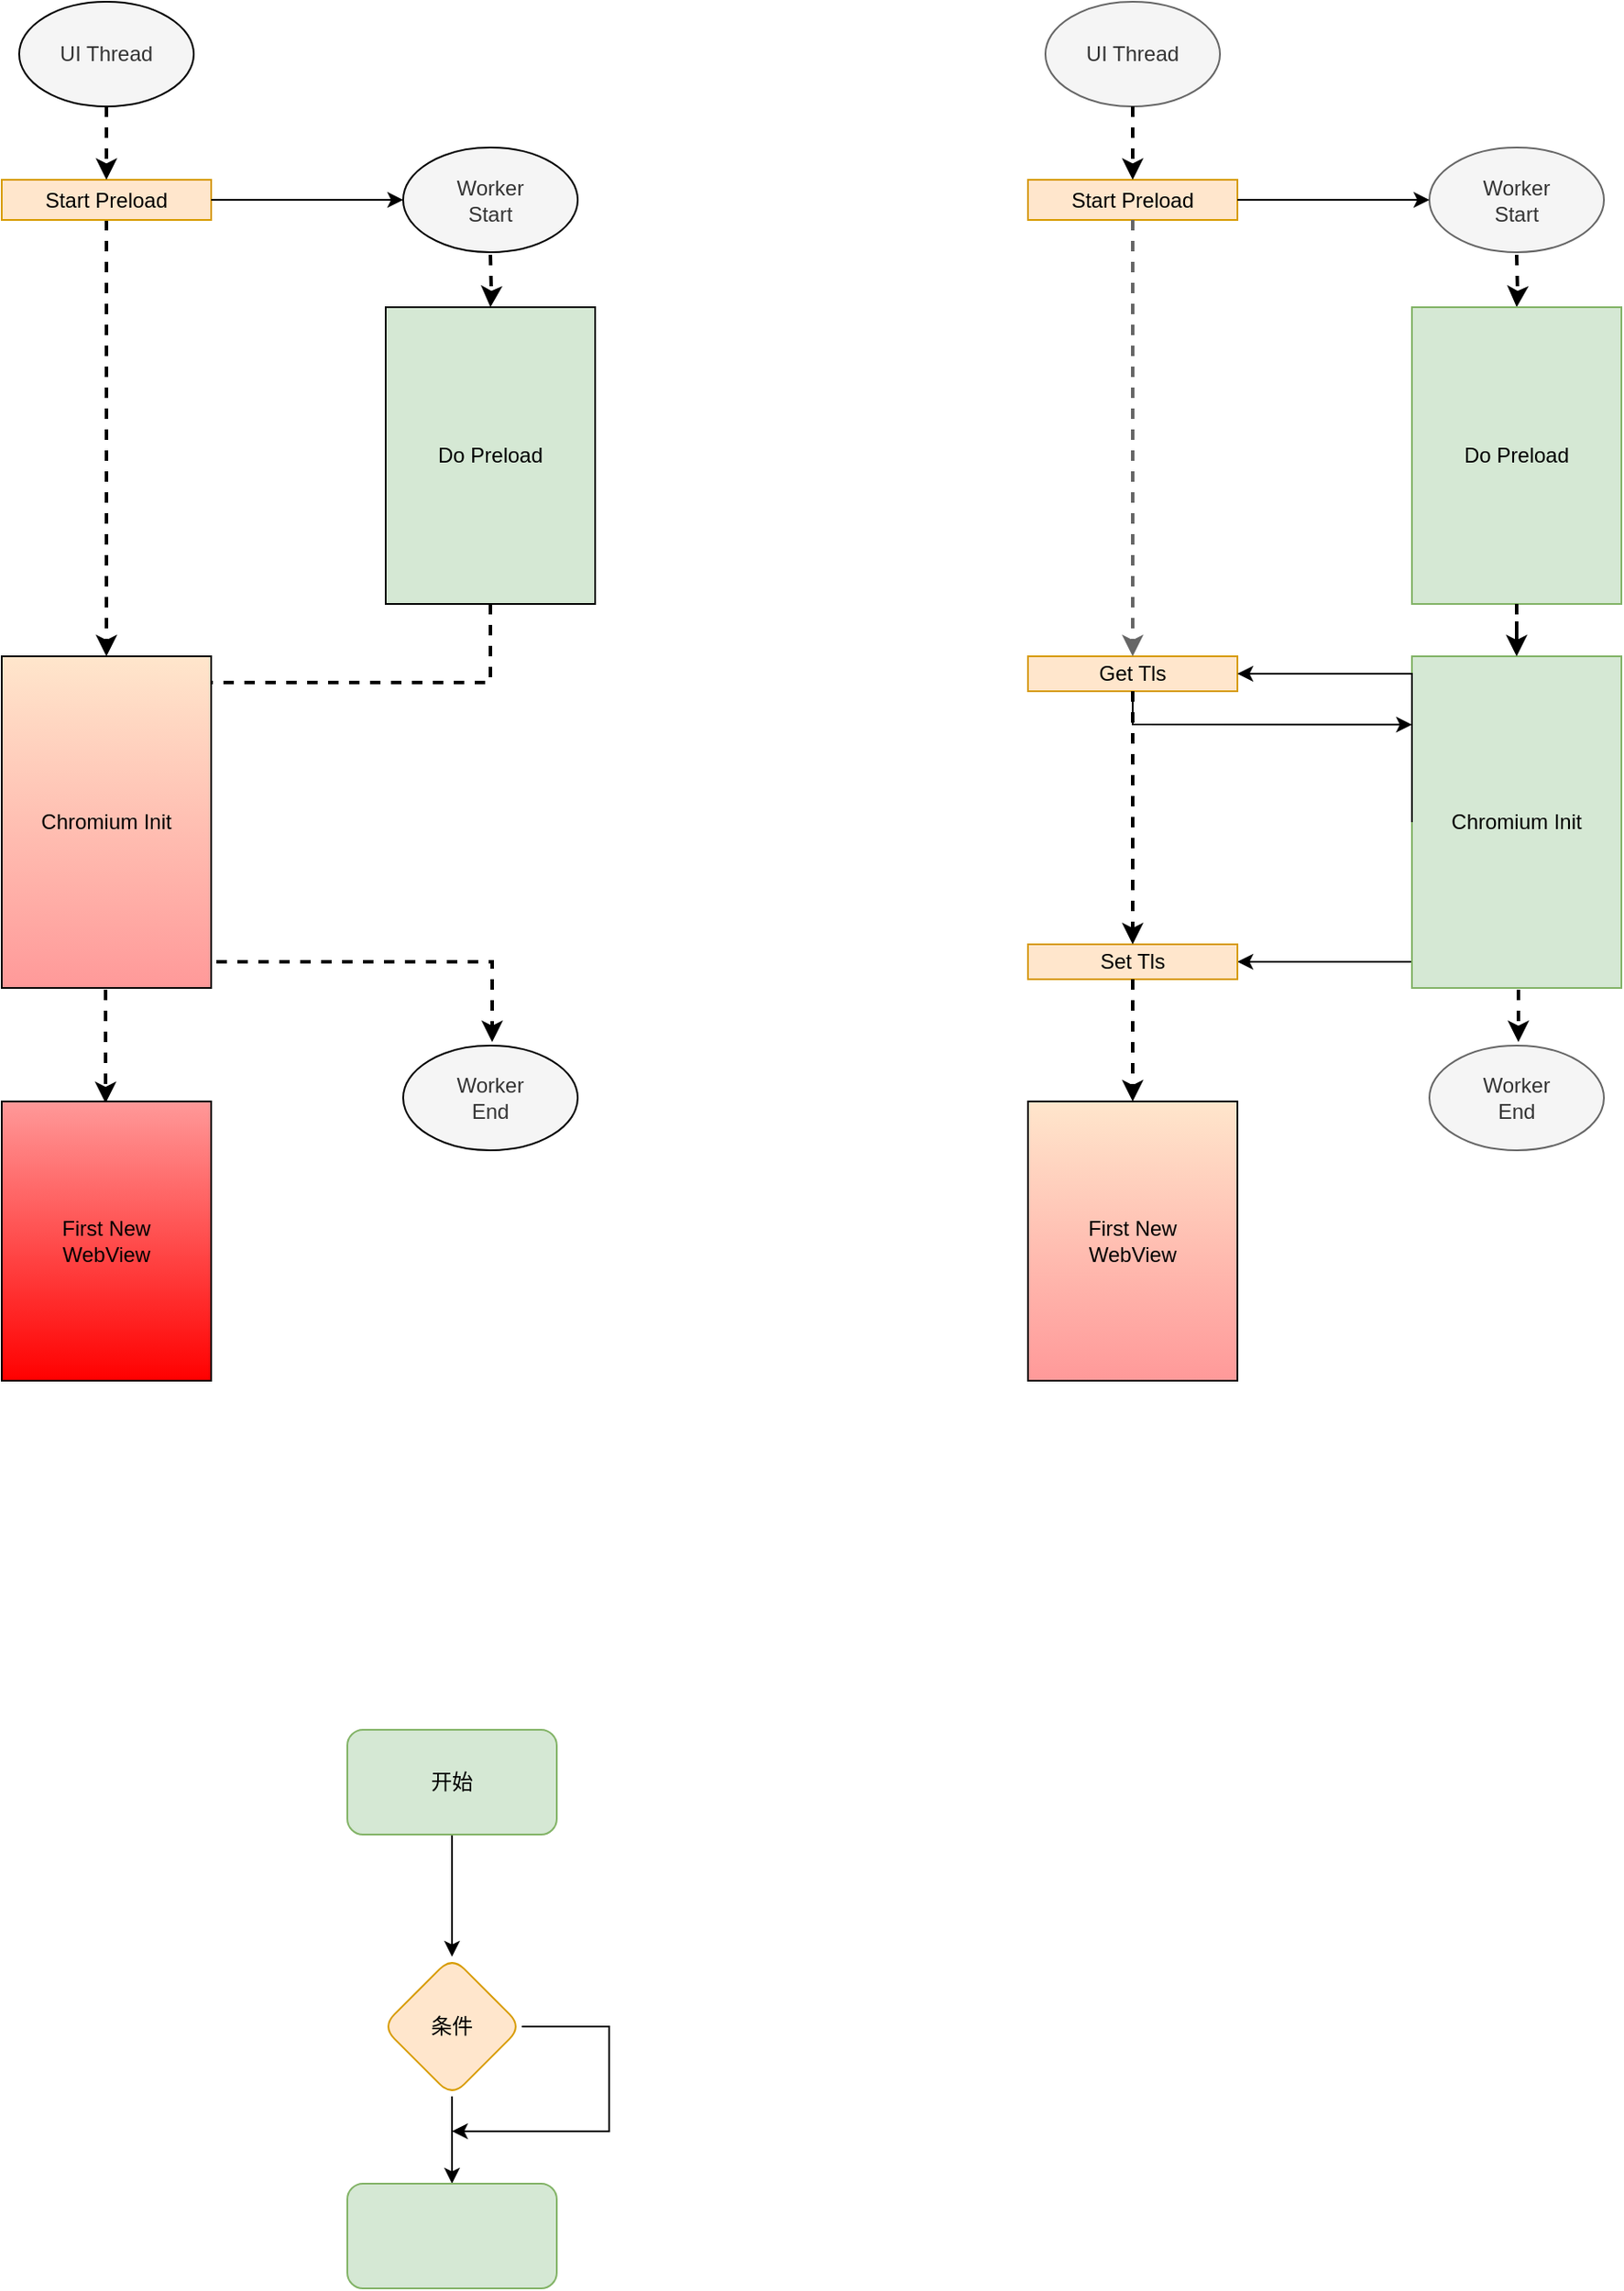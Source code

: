 <mxfile version="15.8.3" type="github">
  <diagram id="G-DcLaTEtYUUgJkHiJaH" name="Page-1">
    <mxGraphModel dx="1501" dy="984" grid="1" gridSize="10" guides="1" tooltips="1" connect="1" arrows="1" fold="1" page="1" pageScale="1" pageWidth="827" pageHeight="1169" math="0" shadow="0">
      <root>
        <mxCell id="0" />
        <mxCell id="1" parent="0" />
        <mxCell id="NriwxtWmSjk2RqYd92z--25" value="" style="edgeStyle=orthogonalEdgeStyle;rounded=0;orthogonalLoop=1;jettySize=auto;html=1;" parent="1" source="NriwxtWmSjk2RqYd92z--23" target="NriwxtWmSjk2RqYd92z--24" edge="1">
          <mxGeometry relative="1" as="geometry" />
        </mxCell>
        <mxCell id="NriwxtWmSjk2RqYd92z--23" value="开始" style="rounded=1;whiteSpace=wrap;html=1;fillColor=#d5e8d4;strokeColor=#82b366;" parent="1" vertex="1">
          <mxGeometry x="330" y="1040" width="120" height="60" as="geometry" />
        </mxCell>
        <mxCell id="NriwxtWmSjk2RqYd92z--27" value="" style="edgeStyle=orthogonalEdgeStyle;rounded=0;orthogonalLoop=1;jettySize=auto;html=1;" parent="1" source="NriwxtWmSjk2RqYd92z--24" target="NriwxtWmSjk2RqYd92z--26" edge="1">
          <mxGeometry relative="1" as="geometry" />
        </mxCell>
        <mxCell id="NriwxtWmSjk2RqYd92z--24" value="条件" style="rhombus;whiteSpace=wrap;html=1;rounded=1;fillColor=#ffe6cc;strokeColor=#d79b00;" parent="1" vertex="1">
          <mxGeometry x="350" y="1170" width="80" height="80" as="geometry" />
        </mxCell>
        <mxCell id="NriwxtWmSjk2RqYd92z--26" value="" style="rounded=1;whiteSpace=wrap;html=1;fillColor=#d5e8d4;strokeColor=#82b366;" parent="1" vertex="1">
          <mxGeometry x="330" y="1300" width="120" height="60" as="geometry" />
        </mxCell>
        <mxCell id="NriwxtWmSjk2RqYd92z--28" value="" style="endArrow=classic;html=1;rounded=0;" parent="1" edge="1">
          <mxGeometry width="50" height="50" relative="1" as="geometry">
            <mxPoint x="430" y="1210" as="sourcePoint" />
            <mxPoint x="390" y="1270" as="targetPoint" />
            <Array as="points">
              <mxPoint x="480" y="1210" />
              <mxPoint x="480" y="1270" />
            </Array>
          </mxGeometry>
        </mxCell>
        <mxCell id="3SiNrMNRT5T9v97Z1VhM-42" value="" style="group" vertex="1" connectable="0" parent="1">
          <mxGeometry x="132" y="50" width="340" height="790" as="geometry" />
        </mxCell>
        <mxCell id="3SiNrMNRT5T9v97Z1VhM-12" value="" style="edgeStyle=orthogonalEdgeStyle;rounded=0;orthogonalLoop=1;jettySize=auto;html=1;fillColor=#f5f5f5;strokeColor=default;dashed=1;startArrow=none;entryX=0.5;entryY=0;entryDx=0;entryDy=0;strokeWidth=2;" edge="1" source="3SiNrMNRT5T9v97Z1VhM-28" parent="3SiNrMNRT5T9v97Z1VhM-42">
          <mxGeometry as="geometry">
            <mxPoint x="60" y="145" as="sourcePoint" />
            <mxPoint x="60" y="375" as="targetPoint" />
          </mxGeometry>
        </mxCell>
        <mxCell id="3SiNrMNRT5T9v97Z1VhM-13" value="" style="edgeStyle=orthogonalEdgeStyle;rounded=0;orthogonalLoop=1;jettySize=auto;html=1;dashed=1;strokeColor=default;strokeWidth=2;" edge="1" target="3SiNrMNRT5T9v97Z1VhM-15" parent="3SiNrMNRT5T9v97Z1VhM-42">
          <mxGeometry as="geometry">
            <mxPoint x="280" y="145" as="sourcePoint" />
          </mxGeometry>
        </mxCell>
        <mxCell id="3SiNrMNRT5T9v97Z1VhM-15" value="Do Preload" style="whiteSpace=wrap;html=1;strokeColor=default;fillColor=#d5e8d4;" vertex="1" parent="3SiNrMNRT5T9v97Z1VhM-42">
          <mxGeometry x="220" y="175" width="120" height="170" as="geometry" />
        </mxCell>
        <mxCell id="3SiNrMNRT5T9v97Z1VhM-18" value="" style="edgeStyle=orthogonalEdgeStyle;rounded=0;orthogonalLoop=1;jettySize=auto;html=1;dashed=1;exitX=0.5;exitY=1;exitDx=0;exitDy=0;strokeColor=default;strokeWidth=2;" edge="1" parent="3SiNrMNRT5T9v97Z1VhM-42" source="3SiNrMNRT5T9v97Z1VhM-15">
          <mxGeometry as="geometry">
            <mxPoint x="281" y="566" as="sourcePoint" />
            <mxPoint x="281" y="596" as="targetPoint" />
            <Array as="points">
              <mxPoint x="280" y="390" />
              <mxPoint x="118" y="390" />
              <mxPoint x="118" y="550" />
              <mxPoint x="281" y="550" />
            </Array>
          </mxGeometry>
        </mxCell>
        <mxCell id="3SiNrMNRT5T9v97Z1VhM-19" value="Chromium Init" style="whiteSpace=wrap;html=1;strokeColor=default;fillColor=#FFE6CC;gradientColor=#FF9999;" vertex="1" parent="3SiNrMNRT5T9v97Z1VhM-42">
          <mxGeometry y="375" width="120" height="190" as="geometry" />
        </mxCell>
        <mxCell id="3SiNrMNRT5T9v97Z1VhM-23" style="edgeStyle=orthogonalEdgeStyle;rounded=0;orthogonalLoop=1;jettySize=auto;html=1;dashed=1;strokeColor=default;strokeWidth=2;" edge="1" parent="3SiNrMNRT5T9v97Z1VhM-42">
          <mxGeometry as="geometry">
            <mxPoint x="59.5" y="631" as="targetPoint" />
            <mxPoint x="59.5" y="566" as="sourcePoint" />
          </mxGeometry>
        </mxCell>
        <mxCell id="3SiNrMNRT5T9v97Z1VhM-26" value="UI Thread" style="ellipse;whiteSpace=wrap;html=1;fillColor=#f5f5f5;fontColor=#333333;strokeColor=default;" vertex="1" parent="3SiNrMNRT5T9v97Z1VhM-42">
          <mxGeometry x="10" width="100" height="60" as="geometry" />
        </mxCell>
        <mxCell id="3SiNrMNRT5T9v97Z1VhM-28" value="Start Preload" style="whiteSpace=wrap;html=1;fillColor=#ffe6cc;strokeColor=#d79b00;" vertex="1" parent="3SiNrMNRT5T9v97Z1VhM-42">
          <mxGeometry y="102" width="120" height="23" as="geometry" />
        </mxCell>
        <mxCell id="3SiNrMNRT5T9v97Z1VhM-25" style="edgeStyle=orthogonalEdgeStyle;rounded=0;orthogonalLoop=1;jettySize=auto;html=1;exitX=0.5;exitY=1;exitDx=0;exitDy=0;entryX=0.5;entryY=0;entryDx=0;entryDy=0;dashed=1;strokeColor=default;strokeWidth=2;" edge="1" source="3SiNrMNRT5T9v97Z1VhM-26" target="3SiNrMNRT5T9v97Z1VhM-28" parent="3SiNrMNRT5T9v97Z1VhM-42">
          <mxGeometry as="geometry" />
        </mxCell>
        <mxCell id="3SiNrMNRT5T9v97Z1VhM-29" value="Worker&lt;br&gt;Start" style="ellipse;whiteSpace=wrap;html=1;fillColor=#f5f5f5;fontColor=#333333;strokeColor=default;" vertex="1" parent="3SiNrMNRT5T9v97Z1VhM-42">
          <mxGeometry x="230" y="83.5" width="100" height="60" as="geometry" />
        </mxCell>
        <mxCell id="3SiNrMNRT5T9v97Z1VhM-27" style="edgeStyle=orthogonalEdgeStyle;rounded=0;orthogonalLoop=1;jettySize=auto;html=1;entryX=0;entryY=0.5;entryDx=0;entryDy=0;strokeColor=default;" edge="1" source="3SiNrMNRT5T9v97Z1VhM-28" target="3SiNrMNRT5T9v97Z1VhM-29" parent="3SiNrMNRT5T9v97Z1VhM-42">
          <mxGeometry as="geometry" />
        </mxCell>
        <mxCell id="3SiNrMNRT5T9v97Z1VhM-30" value="Worker&lt;br&gt;End" style="ellipse;whiteSpace=wrap;html=1;fillColor=#f5f5f5;fontColor=#333333;strokeColor=default;" vertex="1" parent="3SiNrMNRT5T9v97Z1VhM-42">
          <mxGeometry x="230" y="598" width="100" height="60" as="geometry" />
        </mxCell>
        <mxCell id="3SiNrMNRT5T9v97Z1VhM-39" value="First&amp;nbsp;New&lt;br&gt;WebView" style="whiteSpace=wrap;html=1;strokeColor=default;fillColor=#FF9999;gradientColor=#FF0000;" vertex="1" parent="3SiNrMNRT5T9v97Z1VhM-42">
          <mxGeometry y="630" width="120" height="160" as="geometry" />
        </mxCell>
        <mxCell id="3SiNrMNRT5T9v97Z1VhM-43" value="" style="group" vertex="1" connectable="0" parent="1">
          <mxGeometry x="720" y="50" width="340" height="790" as="geometry" />
        </mxCell>
        <mxCell id="NriwxtWmSjk2RqYd92z--41" value="" style="edgeStyle=orthogonalEdgeStyle;rounded=0;orthogonalLoop=1;jettySize=auto;html=1;dashed=1;strokeWidth=2;" parent="3SiNrMNRT5T9v97Z1VhM-43" target="NriwxtWmSjk2RqYd92z--40" edge="1">
          <mxGeometry as="geometry">
            <mxPoint x="280" y="145" as="sourcePoint" />
          </mxGeometry>
        </mxCell>
        <mxCell id="NriwxtWmSjk2RqYd92z--40" value="Do Preload" style="whiteSpace=wrap;html=1;strokeColor=#82b366;fillColor=#d5e8d4;" parent="3SiNrMNRT5T9v97Z1VhM-43" vertex="1">
          <mxGeometry x="220" y="175" width="120" height="170" as="geometry" />
        </mxCell>
        <mxCell id="NriwxtWmSjk2RqYd92z--55" style="edgeStyle=orthogonalEdgeStyle;rounded=0;orthogonalLoop=1;jettySize=auto;html=1;entryX=1;entryY=0.5;entryDx=0;entryDy=0;" parent="3SiNrMNRT5T9v97Z1VhM-43" target="NriwxtWmSjk2RqYd92z--52" edge="1">
          <mxGeometry as="geometry">
            <mxPoint x="160" y="482" as="targetPoint" />
            <Array as="points">
              <mxPoint x="190" y="550" />
              <mxPoint x="190" y="550" />
            </Array>
            <mxPoint x="220" y="550" as="sourcePoint" />
          </mxGeometry>
        </mxCell>
        <mxCell id="3SiNrMNRT5T9v97Z1VhM-10" value="" style="edgeStyle=orthogonalEdgeStyle;rounded=0;orthogonalLoop=1;jettySize=auto;html=1;dashed=1;strokeWidth=2;" edge="1" parent="3SiNrMNRT5T9v97Z1VhM-43">
          <mxGeometry as="geometry">
            <mxPoint x="281" y="566" as="sourcePoint" />
            <mxPoint x="281" y="596" as="targetPoint" />
          </mxGeometry>
        </mxCell>
        <mxCell id="NriwxtWmSjk2RqYd92z--42" value="Chromium Init" style="whiteSpace=wrap;html=1;strokeColor=#82b366;fillColor=#d5e8d4;" parent="3SiNrMNRT5T9v97Z1VhM-43" vertex="1">
          <mxGeometry x="220" y="375" width="120" height="190" as="geometry" />
        </mxCell>
        <mxCell id="NriwxtWmSjk2RqYd92z--51" style="edgeStyle=orthogonalEdgeStyle;rounded=0;orthogonalLoop=1;jettySize=auto;html=1;entryX=0.5;entryY=0;entryDx=0;entryDy=0;dashed=1;strokeWidth=2;" parent="3SiNrMNRT5T9v97Z1VhM-43" source="NriwxtWmSjk2RqYd92z--40" target="NriwxtWmSjk2RqYd92z--42" edge="1">
          <mxGeometry as="geometry" />
        </mxCell>
        <mxCell id="NriwxtWmSjk2RqYd92z--45" value="Get Tls" style="rounded=0;whiteSpace=wrap;html=1;fillColor=#ffe6cc;strokeColor=#d79b00;" parent="3SiNrMNRT5T9v97Z1VhM-43" vertex="1">
          <mxGeometry y="375" width="120" height="20" as="geometry" />
        </mxCell>
        <mxCell id="NriwxtWmSjk2RqYd92z--50" style="edgeStyle=orthogonalEdgeStyle;rounded=0;orthogonalLoop=1;jettySize=auto;html=1;exitX=0;exitY=0.5;exitDx=0;exitDy=0;entryX=1;entryY=0.5;entryDx=0;entryDy=0;" parent="3SiNrMNRT5T9v97Z1VhM-43" source="NriwxtWmSjk2RqYd92z--42" target="NriwxtWmSjk2RqYd92z--45" edge="1">
          <mxGeometry as="geometry">
            <mxPoint x="150" y="455" as="targetPoint" />
            <Array as="points">
              <mxPoint x="220" y="385" />
            </Array>
          </mxGeometry>
        </mxCell>
        <mxCell id="NriwxtWmSjk2RqYd92z--48" value="" style="endArrow=classic;html=1;rounded=0;exitX=0.5;exitY=1;exitDx=0;exitDy=0;entryX=0;entryY=0.206;entryDx=0;entryDy=0;entryPerimeter=0;" parent="3SiNrMNRT5T9v97Z1VhM-43" source="NriwxtWmSjk2RqYd92z--45" target="NriwxtWmSjk2RqYd92z--42" edge="1">
          <mxGeometry width="50" height="50" as="geometry">
            <mxPoint x="40" y="455" as="sourcePoint" />
            <mxPoint x="160" y="408" as="targetPoint" />
            <Array as="points">
              <mxPoint x="60" y="414" />
            </Array>
          </mxGeometry>
        </mxCell>
        <mxCell id="NriwxtWmSjk2RqYd92z--52" value="Set Tls" style="rounded=0;whiteSpace=wrap;html=1;fillColor=#ffe6cc;strokeColor=#d79b00;" parent="3SiNrMNRT5T9v97Z1VhM-43" vertex="1">
          <mxGeometry y="540" width="120" height="20" as="geometry" />
        </mxCell>
        <mxCell id="NriwxtWmSjk2RqYd92z--57" style="edgeStyle=orthogonalEdgeStyle;rounded=0;orthogonalLoop=1;jettySize=auto;html=1;entryX=0.5;entryY=0;entryDx=0;entryDy=0;dashed=1;strokeWidth=2;" parent="3SiNrMNRT5T9v97Z1VhM-43" source="NriwxtWmSjk2RqYd92z--45" target="NriwxtWmSjk2RqYd92z--52" edge="1">
          <mxGeometry as="geometry" />
        </mxCell>
        <mxCell id="3SiNrMNRT5T9v97Z1VhM-2" value="UI Thread" style="ellipse;whiteSpace=wrap;html=1;fillColor=#f5f5f5;fontColor=#333333;strokeColor=#666666;" vertex="1" parent="3SiNrMNRT5T9v97Z1VhM-43">
          <mxGeometry x="10" width="100" height="60" as="geometry" />
        </mxCell>
        <mxCell id="NriwxtWmSjk2RqYd92z--38" value="Start Preload" style="whiteSpace=wrap;html=1;fillColor=#ffe6cc;strokeColor=#d79b00;" parent="3SiNrMNRT5T9v97Z1VhM-43" vertex="1">
          <mxGeometry y="102" width="120" height="23" as="geometry" />
        </mxCell>
        <mxCell id="NriwxtWmSjk2RqYd92z--39" value="" style="edgeStyle=orthogonalEdgeStyle;rounded=0;orthogonalLoop=1;jettySize=auto;html=1;fillColor=#f5f5f5;strokeColor=#666666;dashed=1;startArrow=none;entryX=0.5;entryY=0;entryDx=0;entryDy=0;strokeWidth=2;" parent="3SiNrMNRT5T9v97Z1VhM-43" source="NriwxtWmSjk2RqYd92z--38" target="NriwxtWmSjk2RqYd92z--45" edge="1">
          <mxGeometry as="geometry">
            <mxPoint x="60" y="145" as="sourcePoint" />
            <mxPoint x="60" y="195" as="targetPoint" />
          </mxGeometry>
        </mxCell>
        <mxCell id="3SiNrMNRT5T9v97Z1VhM-7" style="edgeStyle=orthogonalEdgeStyle;rounded=0;orthogonalLoop=1;jettySize=auto;html=1;exitX=0.5;exitY=1;exitDx=0;exitDy=0;entryX=0.5;entryY=0;entryDx=0;entryDy=0;dashed=1;strokeWidth=2;" edge="1" parent="3SiNrMNRT5T9v97Z1VhM-43" source="3SiNrMNRT5T9v97Z1VhM-2" target="NriwxtWmSjk2RqYd92z--38">
          <mxGeometry as="geometry" />
        </mxCell>
        <mxCell id="3SiNrMNRT5T9v97Z1VhM-5" value="Worker&lt;br&gt;Start" style="ellipse;whiteSpace=wrap;html=1;fillColor=#f5f5f5;fontColor=#333333;strokeColor=#666666;" vertex="1" parent="3SiNrMNRT5T9v97Z1VhM-43">
          <mxGeometry x="230" y="83.5" width="100" height="60" as="geometry" />
        </mxCell>
        <mxCell id="3SiNrMNRT5T9v97Z1VhM-11" value="Worker&lt;br&gt;End" style="ellipse;whiteSpace=wrap;html=1;fillColor=#f5f5f5;fontColor=#333333;strokeColor=#666666;" vertex="1" parent="3SiNrMNRT5T9v97Z1VhM-43">
          <mxGeometry x="230" y="598" width="100" height="60" as="geometry" />
        </mxCell>
        <mxCell id="3SiNrMNRT5T9v97Z1VhM-6" style="edgeStyle=orthogonalEdgeStyle;rounded=0;orthogonalLoop=1;jettySize=auto;html=1;entryX=0;entryY=0.5;entryDx=0;entryDy=0;" edge="1" parent="3SiNrMNRT5T9v97Z1VhM-43" source="NriwxtWmSjk2RqYd92z--38" target="3SiNrMNRT5T9v97Z1VhM-5">
          <mxGeometry as="geometry" />
        </mxCell>
        <mxCell id="3SiNrMNRT5T9v97Z1VhM-41" value="First New&lt;br&gt;WebView" style="whiteSpace=wrap;html=1;strokeColor=default;fillColor=#FFE6CC;gradientColor=#FF9999;" vertex="1" parent="3SiNrMNRT5T9v97Z1VhM-43">
          <mxGeometry y="630" width="120" height="160" as="geometry" />
        </mxCell>
        <mxCell id="NriwxtWmSjk2RqYd92z--58" style="edgeStyle=orthogonalEdgeStyle;rounded=0;orthogonalLoop=1;jettySize=auto;html=1;dashed=1;strokeWidth=2;entryX=0.5;entryY=0;entryDx=0;entryDy=0;" parent="3SiNrMNRT5T9v97Z1VhM-43" source="NriwxtWmSjk2RqYd92z--52" edge="1" target="3SiNrMNRT5T9v97Z1VhM-41">
          <mxGeometry as="geometry">
            <mxPoint x="60" y="625" as="targetPoint" />
          </mxGeometry>
        </mxCell>
      </root>
    </mxGraphModel>
  </diagram>
</mxfile>
